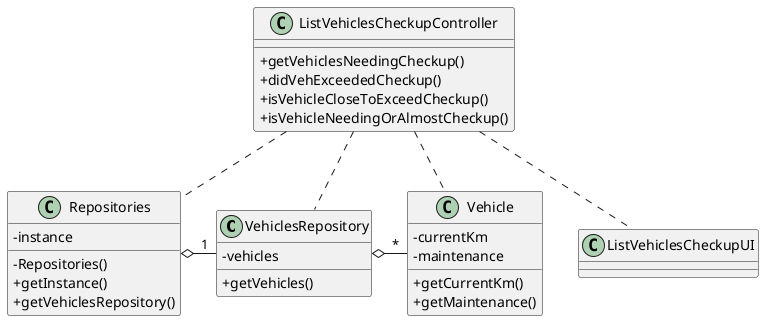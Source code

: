 @startuml
'skinparam monochrome true
skinparam packageStyle rectangle
skinparam shadowing false
skinparam linetype polyline
'skinparam linetype orto

skinparam classAttributeIconSize 0

'left to right direction

class VehiclesRepository {
    - vehicles
    + getVehicles()
}
class Vehicle {
    - currentKm
    - maintenance
    + getCurrentKm()
    + getMaintenance()
}

class Repositories {
    - instance
    - Repositories()
    + getInstance()
    + getVehiclesRepository()
}

class ListVehiclesCheckupController {
    + getVehiclesNeedingCheckup()
    + didVehExceededCheckup()
    + isVehicleCloseToExceedCheckup()
    + isVehicleNeedingOrAlmostCheckup()
}

class ListVehiclesCheckupUI {
}

Repositories o- "1" VehiclesRepository

VehiclesRepository o- "*" Vehicle

ListVehiclesCheckupController .. ListVehiclesCheckupUI
ListVehiclesCheckupController .. Repositories
ListVehiclesCheckupController .. VehiclesRepository
ListVehiclesCheckupController .. Vehicle

@enduml